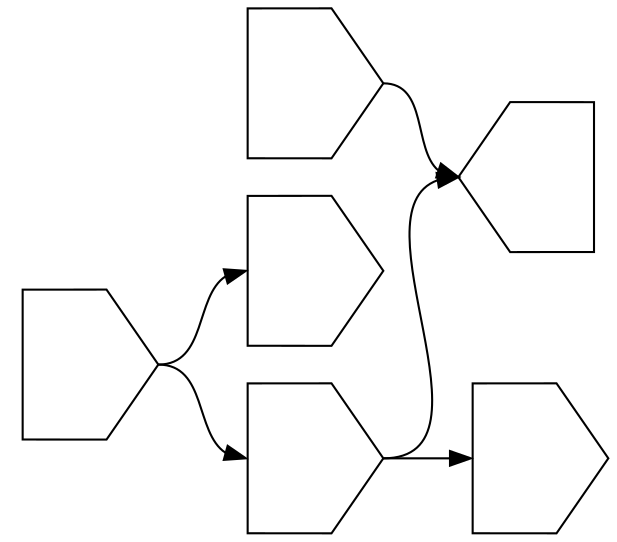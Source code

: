 digraph asm {
	rotate=90;
	edge [headport=n,tailport=s];
	8712 [label="",height=1,width=1,shape=invhouse];
	2851 [label="",height=1,width=1,shape=invhouse];
	937 [label="",height=1,width=1,shape=house];
	1321 [label="",height=1,width=1,shape=invhouse];
	21342 [label="",height=1,width=1,shape=invhouse];
	19949 [label="",height=1,width=1,shape=invhouse];
	8712 -> 2851
	8712 -> 19949
	2851 -> 937
	2851 -> 21342
	1321 -> 937
}